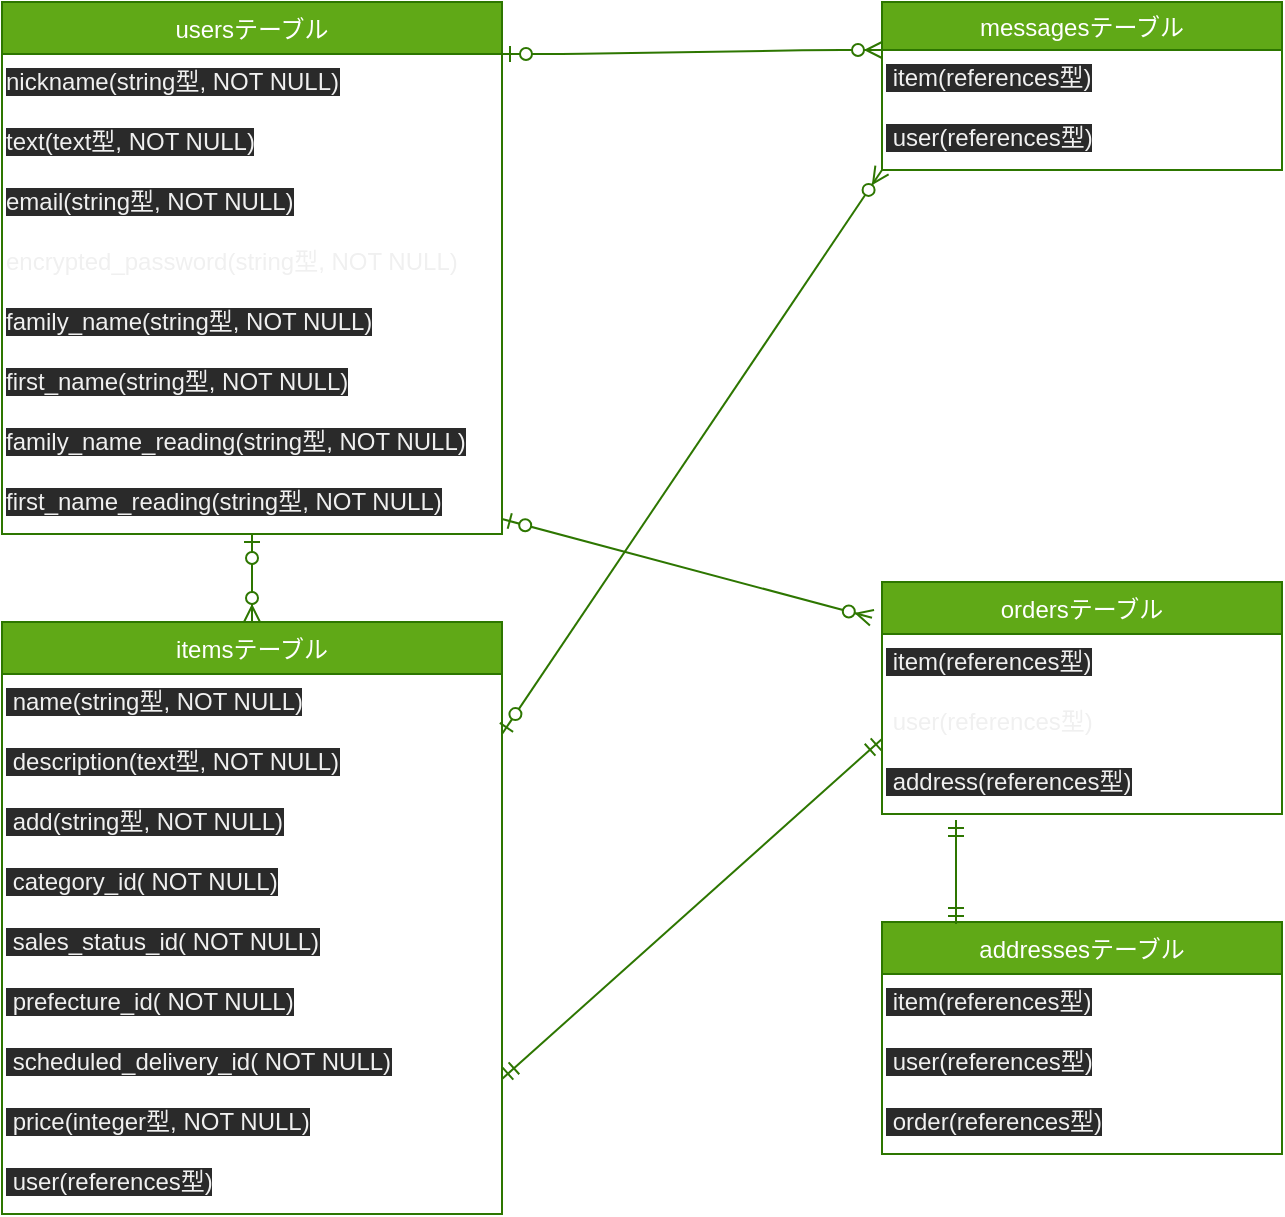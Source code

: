 <mxfile>
    <diagram id="p4pm3jxRsIWK-kiBn1m2" name="ページ1">
        <mxGraphModel dx="478" dy="567" grid="1" gridSize="10" guides="1" tooltips="1" connect="1" arrows="1" fold="1" page="1" pageScale="1" pageWidth="827" pageHeight="1169" math="0" shadow="0">
            <root>
                <mxCell id="0"/>
                <mxCell id="1" parent="0"/>
                <mxCell id="2" value="usersテーブル" style="swimlane;fontStyle=0;childLayout=stackLayout;horizontal=1;startSize=26;fillColor=#60a917;horizontalStack=0;resizeParent=1;resizeParentMax=0;resizeLast=0;collapsible=1;marginBottom=0;strokeColor=#2D7600;fontColor=#ffffff;" parent="1" vertex="1">
                    <mxGeometry x="80" y="40" width="250" height="266" as="geometry"/>
                </mxCell>
                <mxCell id="53" value="&lt;span style=&quot;color: rgb(240 , 240 , 240) ; font-family: &amp;#34;helvetica&amp;#34; ; font-size: 12px ; font-style: normal ; font-weight: 400 ; letter-spacing: normal ; text-align: left ; text-indent: 0px ; text-transform: none ; word-spacing: 0px ; background-color: rgb(42 , 42 , 42) ; display: inline ; float: none&quot;&gt;nickname(string型, NOT NULL)&lt;/span&gt;" style="text;whiteSpace=wrap;html=1;" parent="2" vertex="1">
                    <mxGeometry y="26" width="250" height="30" as="geometry"/>
                </mxCell>
                <mxCell id="73" value="&lt;span style=&quot;color: rgb(240 , 240 , 240) ; font-family: &amp;#34;helvetica&amp;#34; ; font-size: 12px ; font-style: normal ; font-weight: 400 ; letter-spacing: normal ; text-align: left ; text-indent: 0px ; text-transform: none ; word-spacing: 0px ; background-color: rgb(42 , 42 , 42) ; display: inline ; float: none&quot;&gt;text(text型, NOT NULL)&lt;/span&gt;" style="text;whiteSpace=wrap;html=1;fontColor=#f0f0f0;" parent="2" vertex="1">
                    <mxGeometry y="56" width="250" height="30" as="geometry"/>
                </mxCell>
                <mxCell id="70" value="&lt;span style=&quot;color: rgb(240 , 240 , 240) ; font-family: &amp;#34;helvetica&amp;#34; ; font-size: 12px ; font-style: normal ; font-weight: 400 ; letter-spacing: normal ; text-align: left ; text-indent: 0px ; text-transform: none ; word-spacing: 0px ; background-color: rgb(42 , 42 , 42) ; display: inline ; float: none&quot;&gt;email(string型, NOT NULL)&lt;/span&gt;" style="text;whiteSpace=wrap;html=1;fontColor=#f0f0f0;" parent="2" vertex="1">
                    <mxGeometry y="86" width="250" height="30" as="geometry"/>
                </mxCell>
                <mxCell id="68" value="encrypted_password(string型, NOT NULL)" style="text;whiteSpace=wrap;html=1;fontColor=#f0f0f0;" parent="2" vertex="1">
                    <mxGeometry y="116" width="250" height="30" as="geometry"/>
                </mxCell>
                <mxCell id="24" value="&lt;span style=&quot;color: rgb(240 , 240 , 240) ; font-family: &amp;#34;helvetica&amp;#34; ; font-size: 12px ; font-style: normal ; font-weight: 400 ; letter-spacing: normal ; text-align: left ; text-indent: 0px ; text-transform: none ; word-spacing: 0px ; background-color: rgb(42 , 42 , 42) ; display: inline ; float: none&quot;&gt;family_name(string型, NOT NULL)&lt;/span&gt;" style="text;whiteSpace=wrap;html=1;" parent="2" vertex="1">
                    <mxGeometry y="146" width="250" height="30" as="geometry"/>
                </mxCell>
                <mxCell id="25" value="&lt;span style=&quot;color: rgb(240 , 240 , 240) ; font-family: &amp;#34;helvetica&amp;#34; ; font-size: 12px ; font-style: normal ; font-weight: 400 ; letter-spacing: normal ; text-align: left ; text-indent: 0px ; text-transform: none ; word-spacing: 0px ; background-color: rgb(42 , 42 , 42) ; display: inline ; float: none&quot;&gt;first_name(string型, NOT NULL)&lt;/span&gt;" style="text;whiteSpace=wrap;html=1;" parent="2" vertex="1">
                    <mxGeometry y="176" width="250" height="30" as="geometry"/>
                </mxCell>
                <mxCell id="26" value="&lt;span style=&quot;color: rgb(240 , 240 , 240) ; font-family: &amp;#34;helvetica&amp;#34; ; font-size: 12px ; font-style: normal ; font-weight: 400 ; letter-spacing: normal ; text-align: left ; text-indent: 0px ; text-transform: none ; word-spacing: 0px ; background-color: rgb(42 , 42 , 42) ; display: inline ; float: none&quot;&gt;family_name_reading(string型, NOT NULL)&lt;/span&gt;" style="text;whiteSpace=wrap;html=1;" parent="2" vertex="1">
                    <mxGeometry y="206" width="250" height="30" as="geometry"/>
                </mxCell>
                <mxCell id="44" value="&lt;span style=&quot;color: rgb(240 , 240 , 240) ; font-family: &amp;#34;helvetica&amp;#34; ; font-size: 12px ; font-style: normal ; font-weight: 400 ; letter-spacing: normal ; text-align: left ; text-indent: 0px ; text-transform: none ; word-spacing: 0px ; background-color: rgb(42 , 42 , 42) ; display: inline ; float: none&quot;&gt;first_name_reading(string型, NOT NULL)&lt;/span&gt;" style="text;whiteSpace=wrap;html=1;" parent="2" vertex="1">
                    <mxGeometry y="236" width="250" height="30" as="geometry"/>
                </mxCell>
                <mxCell id="7" value="ordersテーブル" style="swimlane;fontStyle=0;childLayout=stackLayout;horizontal=1;startSize=26;fillColor=#60a917;horizontalStack=0;resizeParent=1;resizeParentMax=0;resizeLast=0;collapsible=1;marginBottom=0;strokeColor=#2D7600;fontColor=#ffffff;" parent="1" vertex="1">
                    <mxGeometry x="520" y="330" width="200" height="116" as="geometry"/>
                </mxCell>
                <mxCell id="65" value="&lt;span style=&quot;color: rgb(240 , 240 , 240) ; font-family: &amp;#34;helvetica&amp;#34; ; font-size: 12px ; font-style: normal ; font-weight: 400 ; letter-spacing: normal ; text-align: left ; text-indent: 0px ; text-transform: none ; word-spacing: 0px ; background-color: rgb(42 , 42 , 42) ; display: inline ; float: none&quot;&gt;&amp;nbsp;item(references型)&lt;/span&gt;" style="text;whiteSpace=wrap;html=1;fontColor=#f0f0f0;" parent="7" vertex="1">
                    <mxGeometry y="26" width="200" height="30" as="geometry"/>
                </mxCell>
                <mxCell id="59" value="&lt;span style=&quot;font-family: &amp;#34;helvetica&amp;#34;&quot;&gt;&amp;nbsp;user(references型)&lt;/span&gt;" style="text;whiteSpace=wrap;html=1;fontColor=#f0f0f0;" parent="7" vertex="1">
                    <mxGeometry y="56" width="200" height="30" as="geometry"/>
                </mxCell>
                <mxCell id="92" value="&lt;span style=&quot;color: rgb(240 , 240 , 240) ; font-family: &amp;#34;helvetica&amp;#34; ; font-size: 12px ; font-style: normal ; font-weight: 400 ; letter-spacing: normal ; text-align: left ; text-indent: 0px ; text-transform: none ; word-spacing: 0px ; background-color: rgb(42 , 42 , 42) ; display: inline ; float: none&quot;&gt;&amp;nbsp;address(references型)&lt;/span&gt;" style="text;whiteSpace=wrap;html=1;fontColor=#f0f0f0;" parent="7" vertex="1">
                    <mxGeometry y="86" width="200" height="30" as="geometry"/>
                </mxCell>
                <mxCell id="19" value="itemsテーブル" style="swimlane;fontStyle=0;childLayout=stackLayout;horizontal=1;startSize=26;fillColor=#60a917;horizontalStack=0;resizeParent=1;resizeParentMax=0;resizeLast=0;collapsible=1;marginBottom=0;strokeColor=#2D7600;fontColor=#ffffff;" parent="1" vertex="1">
                    <mxGeometry x="80" y="350" width="250" height="296" as="geometry"/>
                </mxCell>
                <mxCell id="54" value="&lt;span style=&quot;color: rgb(240 , 240 , 240) ; font-family: &amp;#34;helvetica&amp;#34; ; font-size: 12px ; font-style: normal ; font-weight: 400 ; letter-spacing: normal ; text-align: left ; text-indent: 0px ; text-transform: none ; word-spacing: 0px ; background-color: rgb(42 , 42 , 42) ; display: inline ; float: none&quot;&gt;&amp;nbsp;name(string型, NOT NULL)&lt;/span&gt;" style="text;whiteSpace=wrap;html=1;" parent="19" vertex="1">
                    <mxGeometry y="26" width="250" height="30" as="geometry"/>
                </mxCell>
                <mxCell id="56" value="&lt;span style=&quot;color: rgb(240 , 240 , 240) ; font-family: &amp;#34;helvetica&amp;#34; ; font-size: 12px ; font-style: normal ; font-weight: 400 ; letter-spacing: normal ; text-align: left ; text-indent: 0px ; text-transform: none ; word-spacing: 0px ; background-color: rgb(42 , 42 , 42) ; display: inline ; float: none&quot;&gt;&amp;nbsp;&lt;span style=&quot;font-family: &amp;#34;helvetica&amp;#34;&quot;&gt;description&lt;/span&gt;(text型, NOT NULL)&lt;/span&gt;" style="text;whiteSpace=wrap;html=1;fontColor=#f0f0f0;" parent="19" vertex="1">
                    <mxGeometry y="56" width="250" height="30" as="geometry"/>
                </mxCell>
                <mxCell id="96" value="&lt;span style=&quot;color: rgb(240 , 240 , 240) ; font-family: &amp;#34;helvetica&amp;#34; ; font-size: 12px ; font-style: normal ; font-weight: 400 ; letter-spacing: normal ; text-align: left ; text-indent: 0px ; text-transform: none ; word-spacing: 0px ; background-color: rgb(42 , 42 , 42) ; display: inline ; float: none&quot;&gt;&amp;nbsp;add(string型, NOT NULL)&lt;/span&gt;" style="text;whiteSpace=wrap;html=1;" vertex="1" parent="19">
                    <mxGeometry y="86" width="250" height="30" as="geometry"/>
                </mxCell>
                <mxCell id="71" value="&lt;span style=&quot;color: rgb(240 , 240 , 240) ; font-family: &amp;#34;helvetica&amp;#34; ; font-size: 12px ; font-style: normal ; font-weight: 400 ; letter-spacing: normal ; text-align: left ; text-indent: 0px ; text-transform: none ; word-spacing: 0px ; background-color: rgb(42 , 42 , 42) ; display: inline ; float: none&quot;&gt;&amp;nbsp;category_id( NOT NULL)&lt;/span&gt;" style="text;whiteSpace=wrap;html=1;fontColor=#f0f0f0;" parent="19" vertex="1">
                    <mxGeometry y="116" width="250" height="30" as="geometry"/>
                </mxCell>
                <mxCell id="30" value="&lt;meta charset=&quot;utf-8&quot;&gt;&lt;span style=&quot;color: rgb(240, 240, 240); font-family: helvetica; font-size: 12px; font-style: normal; font-weight: 400; letter-spacing: normal; text-align: left; text-indent: 0px; text-transform: none; word-spacing: 0px; background-color: rgb(42, 42, 42); display: inline; float: none;&quot;&gt;&amp;nbsp;sales_status_id( NOT NULL)&lt;/span&gt;" style="text;whiteSpace=wrap;html=1;" parent="19" vertex="1">
                    <mxGeometry y="146" width="250" height="30" as="geometry"/>
                </mxCell>
                <mxCell id="31" value="&lt;span style=&quot;color: rgb(240 , 240 , 240) ; font-family: &amp;#34;helvetica&amp;#34; ; font-size: 12px ; font-style: normal ; font-weight: 400 ; letter-spacing: normal ; text-align: left ; text-indent: 0px ; text-transform: none ; word-spacing: 0px ; background-color: rgb(42 , 42 , 42) ; display: inline ; float: none&quot;&gt;&amp;nbsp;prefecture_id( NOT NULL)&lt;/span&gt;" style="text;whiteSpace=wrap;html=1;" parent="19" vertex="1">
                    <mxGeometry y="176" width="250" height="30" as="geometry"/>
                </mxCell>
                <mxCell id="76" value="&lt;span style=&quot;color: rgb(240 , 240 , 240) ; font-family: &amp;#34;helvetica&amp;#34; ; font-size: 12px ; font-style: normal ; font-weight: 400 ; letter-spacing: normal ; text-align: left ; text-indent: 0px ; text-transform: none ; word-spacing: 0px ; background-color: rgb(42 , 42 , 42) ; display: inline ; float: none&quot;&gt;&amp;nbsp;scheduled_delivery_id( NOT NULL)&lt;/span&gt;" style="text;whiteSpace=wrap;html=1;fontColor=#f0f0f0;" parent="19" vertex="1">
                    <mxGeometry y="206" width="250" height="30" as="geometry"/>
                </mxCell>
                <mxCell id="33" value="&lt;meta charset=&quot;utf-8&quot;&gt;&lt;span style=&quot;color: rgb(240, 240, 240); font-family: helvetica; font-size: 12px; font-style: normal; font-weight: 400; letter-spacing: normal; text-align: left; text-indent: 0px; text-transform: none; word-spacing: 0px; background-color: rgb(42, 42, 42); display: inline; float: none;&quot;&gt;&amp;nbsp;price(integer型, NOT NULL)&lt;/span&gt;" style="text;whiteSpace=wrap;html=1;" parent="19" vertex="1">
                    <mxGeometry y="236" width="250" height="30" as="geometry"/>
                </mxCell>
                <mxCell id="34" value="&lt;meta charset=&quot;utf-8&quot;&gt;&lt;span style=&quot;color: rgb(240, 240, 240); font-family: helvetica; font-size: 12px; font-style: normal; font-weight: 400; letter-spacing: normal; text-align: left; text-indent: 0px; text-transform: none; word-spacing: 0px; background-color: rgb(42, 42, 42); display: inline; float: none;&quot;&gt;&amp;nbsp;user(references型)&lt;/span&gt;" style="text;whiteSpace=wrap;html=1;" parent="19" vertex="1">
                    <mxGeometry y="266" width="250" height="30" as="geometry"/>
                </mxCell>
                <mxCell id="15" value="messagesテーブル" style="swimlane;fontStyle=0;childLayout=stackLayout;horizontal=1;startSize=24;fillColor=#60a917;horizontalStack=0;resizeParent=1;resizeParentMax=0;resizeLast=0;collapsible=1;marginBottom=0;strokeColor=#2D7600;fontColor=#ffffff;" parent="1" vertex="1">
                    <mxGeometry x="520" y="40" width="200" height="84" as="geometry"/>
                </mxCell>
                <mxCell id="61" value="&lt;span style=&quot;color: rgb(240 , 240 , 240) ; font-family: &amp;#34;helvetica&amp;#34; ; font-size: 12px ; font-style: normal ; font-weight: 400 ; letter-spacing: normal ; text-align: left ; text-indent: 0px ; text-transform: none ; word-spacing: 0px ; background-color: rgb(42 , 42 , 42) ; display: inline ; float: none&quot;&gt;&amp;nbsp;item(references型)&lt;/span&gt;" style="text;whiteSpace=wrap;html=1;fontColor=#f0f0f0;" parent="15" vertex="1">
                    <mxGeometry y="24" width="200" height="30" as="geometry"/>
                </mxCell>
                <mxCell id="64" value="&lt;meta charset=&quot;utf-8&quot;&gt;&lt;span style=&quot;color: rgb(240, 240, 240); font-family: helvetica; font-size: 12px; font-style: normal; font-weight: 400; letter-spacing: normal; text-align: left; text-indent: 0px; text-transform: none; word-spacing: 0px; background-color: rgb(42, 42, 42); display: inline; float: none;&quot;&gt;&amp;nbsp;user(references型)&lt;/span&gt;" style="text;whiteSpace=wrap;html=1;fontColor=#f0f0f0;" parent="15" vertex="1">
                    <mxGeometry y="54" width="200" height="30" as="geometry"/>
                </mxCell>
                <mxCell id="38" value="" style="fontSize=12;html=1;endArrow=ERzeroToMany;startArrow=ERzeroToOne;exitX=0.5;exitY=1;exitDx=0;exitDy=0;fillColor=#60a917;strokeColor=#2D7600;" parent="1" source="44" target="19" edge="1">
                    <mxGeometry width="100" height="100" relative="1" as="geometry">
                        <mxPoint x="180" y="300" as="sourcePoint"/>
                        <mxPoint x="200" y="359" as="targetPoint"/>
                    </mxGeometry>
                </mxCell>
                <mxCell id="46" value="" style="edgeStyle=entityRelationEdgeStyle;fontSize=12;html=1;endArrow=ERzeroToMany;startArrow=ERzeroToOne;fillColor=#60a917;strokeColor=#2D7600;entryX=0;entryY=0;entryDx=0;entryDy=0;exitX=1;exitY=0;exitDx=0;exitDy=0;" parent="1" source="53" target="61" edge="1">
                    <mxGeometry width="100" height="100" relative="1" as="geometry">
                        <mxPoint x="350" y="90" as="sourcePoint"/>
                        <mxPoint x="480" y="170" as="targetPoint"/>
                    </mxGeometry>
                </mxCell>
                <mxCell id="48" value="" style="fontSize=12;html=1;endArrow=ERzeroToMany;startArrow=ERzeroToOne;exitX=1;exitY=0.75;exitDx=0;exitDy=0;entryX=-0.025;entryY=0.154;entryDx=0;entryDy=0;entryPerimeter=0;fillColor=#60a917;strokeColor=#2D7600;" parent="1" source="44" target="7" edge="1">
                    <mxGeometry width="100" height="100" relative="1" as="geometry">
                        <mxPoint x="340" y="193.5" as="sourcePoint"/>
                        <mxPoint x="540" y="280" as="targetPoint"/>
                    </mxGeometry>
                </mxCell>
                <mxCell id="50" value="" style="fontSize=12;html=1;endArrow=ERzeroToMany;startArrow=ERzeroToOne;exitX=1;exitY=0;exitDx=0;exitDy=0;entryX=0;entryY=1;entryDx=0;entryDy=0;fillColor=#60a917;strokeColor=#2D7600;" parent="1" source="56" target="64" edge="1">
                    <mxGeometry width="100" height="100" relative="1" as="geometry">
                        <mxPoint x="330" y="469" as="sourcePoint"/>
                        <mxPoint x="516" y="291.012" as="targetPoint"/>
                    </mxGeometry>
                </mxCell>
                <mxCell id="67" value="" style="fontSize=12;html=1;endArrow=ERmandOne;startArrow=ERmandOne;fontColor=#f0f0f0;entryX=0;entryY=0.75;entryDx=0;entryDy=0;fillColor=#60a917;strokeColor=#2D7600;exitX=1;exitY=0.75;exitDx=0;exitDy=0;" parent="1" source="76" target="59" edge="1">
                    <mxGeometry width="100" height="100" relative="1" as="geometry">
                        <mxPoint x="330" y="541" as="sourcePoint"/>
                        <mxPoint x="480" y="570" as="targetPoint"/>
                    </mxGeometry>
                </mxCell>
                <mxCell id="85" value="addressesテーブル" style="swimlane;fontStyle=0;childLayout=stackLayout;horizontal=1;startSize=26;fillColor=#60a917;horizontalStack=0;resizeParent=1;resizeParentMax=0;resizeLast=0;collapsible=1;marginBottom=0;labelBackgroundColor=none;fontColor=#ffffff;strokeColor=#2D7600;" parent="1" vertex="1">
                    <mxGeometry x="520" y="500" width="200" height="116" as="geometry"/>
                </mxCell>
                <mxCell id="89" value="&lt;meta charset=&quot;utf-8&quot;&gt;&lt;span style=&quot;color: rgb(240, 240, 240); font-family: helvetica; font-size: 12px; font-style: normal; font-weight: 400; letter-spacing: normal; text-align: left; text-indent: 0px; text-transform: none; word-spacing: 0px; background-color: rgb(42, 42, 42); display: inline; float: none;&quot;&gt;&amp;nbsp;item(references型)&lt;/span&gt;" style="text;whiteSpace=wrap;html=1;fontColor=#f0f0f0;" parent="85" vertex="1">
                    <mxGeometry y="26" width="200" height="30" as="geometry"/>
                </mxCell>
                <mxCell id="90" value="&lt;meta charset=&quot;utf-8&quot;&gt;&lt;span style=&quot;color: rgb(240, 240, 240); font-family: helvetica; font-size: 12px; font-style: normal; font-weight: 400; letter-spacing: normal; text-align: left; text-indent: 0px; text-transform: none; word-spacing: 0px; background-color: rgb(42, 42, 42); display: inline; float: none;&quot;&gt;&amp;nbsp;user(references型)&lt;/span&gt;" style="text;whiteSpace=wrap;html=1;fontColor=#f0f0f0;" parent="85" vertex="1">
                    <mxGeometry y="56" width="200" height="30" as="geometry"/>
                </mxCell>
                <mxCell id="91" value="&lt;span style=&quot;color: rgb(240 , 240 , 240) ; font-family: &amp;#34;helvetica&amp;#34; ; font-size: 12px ; font-style: normal ; font-weight: 400 ; letter-spacing: normal ; text-align: left ; text-indent: 0px ; text-transform: none ; word-spacing: 0px ; background-color: rgb(42 , 42 , 42) ; display: inline ; float: none&quot;&gt;&amp;nbsp;order(references型)&lt;/span&gt;" style="text;whiteSpace=wrap;html=1;fontColor=#f0f0f0;" parent="85" vertex="1">
                    <mxGeometry y="86" width="200" height="30" as="geometry"/>
                </mxCell>
                <mxCell id="93" value="" style="fontSize=12;html=1;endArrow=ERmandOne;startArrow=ERmandOne;fontColor=#f0f0f0;entryX=0.185;entryY=1.1;entryDx=0;entryDy=0;entryPerimeter=0;exitX=0.185;exitY=0.009;exitDx=0;exitDy=0;exitPerimeter=0;fillColor=#60a917;strokeColor=#2D7600;" parent="1" source="85" target="92" edge="1">
                    <mxGeometry width="100" height="100" relative="1" as="geometry">
                        <mxPoint x="330" y="520" as="sourcePoint"/>
                        <mxPoint x="430" y="420" as="targetPoint"/>
                    </mxGeometry>
                </mxCell>
            </root>
        </mxGraphModel>
    </diagram>
</mxfile>